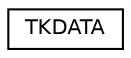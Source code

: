 digraph "クラス階層図"
{
  edge [fontname="Helvetica",fontsize="10",labelfontname="Helvetica",labelfontsize="10"];
  node [fontname="Helvetica",fontsize="10",shape=record];
  rankdir="LR";
  Node0 [label="TKDATA",height=0.2,width=0.4,color="black", fillcolor="white", style="filled",URL="$class_t_k_d_a_t_a.html"];
}
